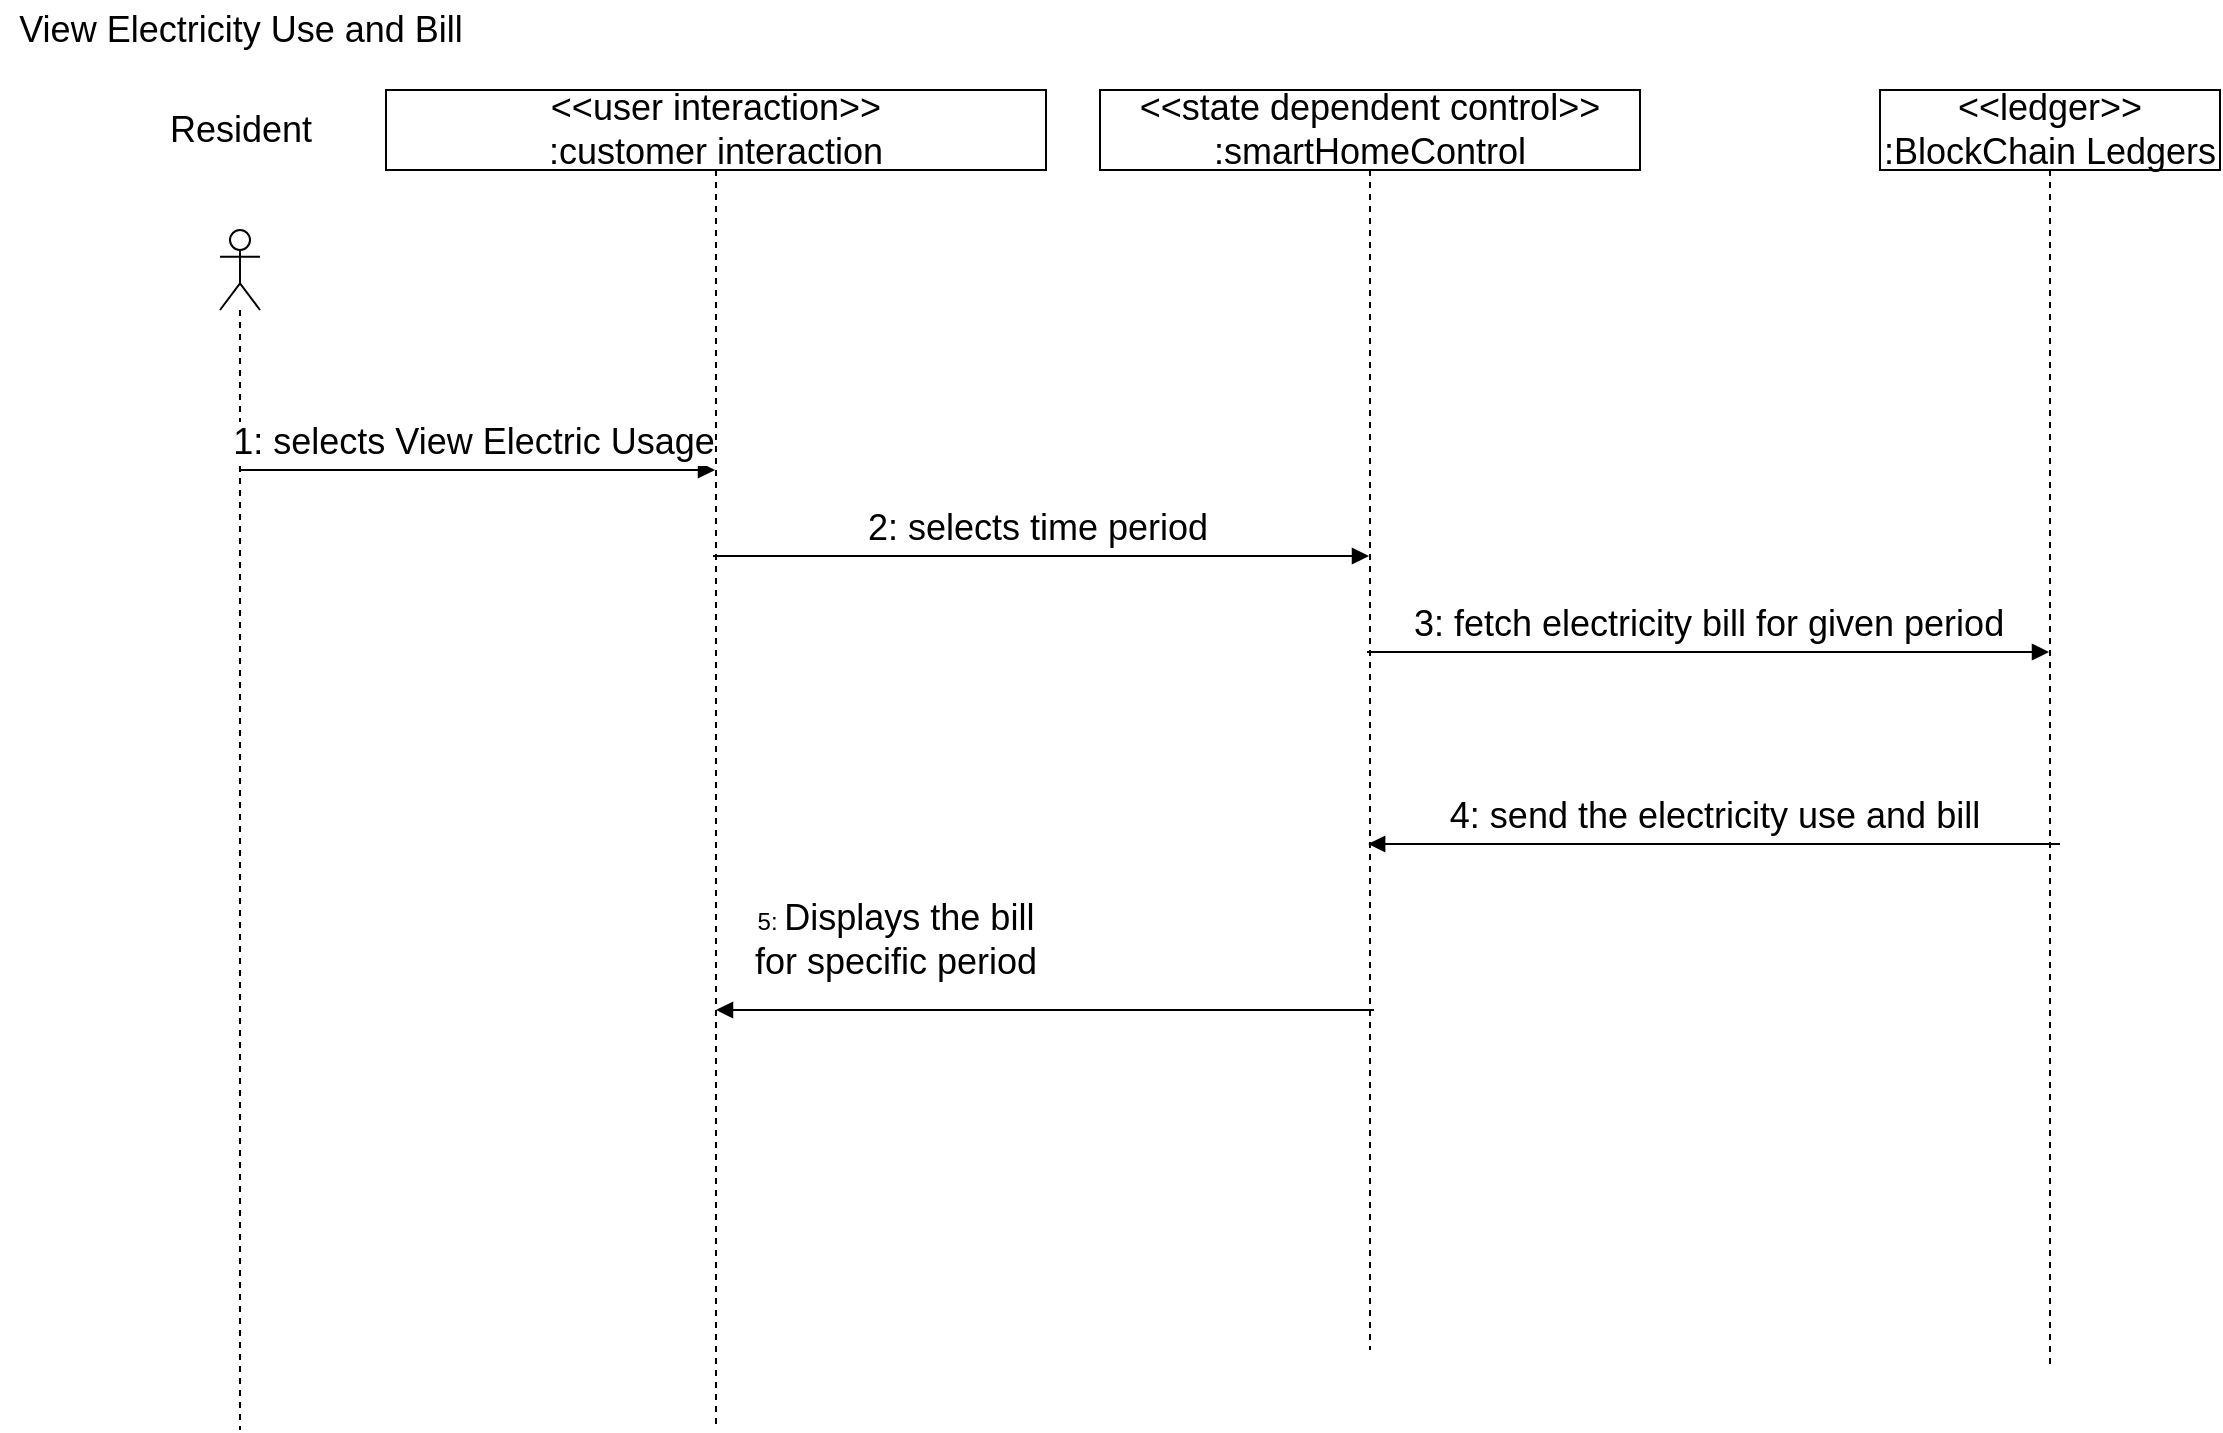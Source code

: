 <mxfile version="17.4.0" type="github">
  <diagram id="yXrdei3feL_6IKJ38tXs" name="Page-1">
    <mxGraphModel dx="2710" dy="-4627" grid="1" gridSize="10" guides="1" tooltips="1" connect="1" arrows="1" fold="1" page="1" pageScale="1" pageWidth="850" pageHeight="1100" math="0" shadow="0">
      <root>
        <mxCell id="0" />
        <mxCell id="1" parent="0" />
        <mxCell id="C8SO_RskQbcLsY3TmYbk-1" value="View Electricity Use and Bill" style="text;html=1;align=center;verticalAlign=middle;resizable=0;points=[];autosize=1;strokeColor=none;fillColor=none;fontSize=18;" vertex="1" parent="1">
          <mxGeometry x="-40" y="6085" width="240" height="30" as="geometry" />
        </mxCell>
        <mxCell id="C8SO_RskQbcLsY3TmYbk-2" value="" style="shape=umlLifeline;participant=umlActor;perimeter=lifelinePerimeter;whiteSpace=wrap;html=1;container=1;collapsible=0;recursiveResize=0;verticalAlign=top;spacingTop=36;outlineConnect=0;fontSize=18;" vertex="1" parent="1">
          <mxGeometry x="70" y="6200" width="20" height="600" as="geometry" />
        </mxCell>
        <mxCell id="C8SO_RskQbcLsY3TmYbk-3" value="1: selects View Electric Usage&amp;nbsp;" style="html=1;verticalAlign=bottom;endArrow=block;rounded=0;fontSize=18;" edge="1" parent="C8SO_RskQbcLsY3TmYbk-2" target="C8SO_RskQbcLsY3TmYbk-5">
          <mxGeometry width="80" relative="1" as="geometry">
            <mxPoint x="10" y="120" as="sourcePoint" />
            <mxPoint x="90" y="120" as="targetPoint" />
          </mxGeometry>
        </mxCell>
        <mxCell id="C8SO_RskQbcLsY3TmYbk-4" value="Resident" style="text;html=1;align=center;verticalAlign=middle;resizable=0;points=[];autosize=1;strokeColor=none;fillColor=none;fontSize=18;" vertex="1" parent="1">
          <mxGeometry x="35" y="6135" width="90" height="30" as="geometry" />
        </mxCell>
        <mxCell id="C8SO_RskQbcLsY3TmYbk-5" value="&amp;lt;&amp;lt;user interaction&amp;gt;&amp;gt;&lt;br&gt;:customer interaction" style="shape=umlLifeline;perimeter=lifelinePerimeter;whiteSpace=wrap;html=1;container=1;collapsible=0;recursiveResize=0;outlineConnect=0;fontSize=18;" vertex="1" parent="1">
          <mxGeometry x="153" y="6130" width="330" height="670" as="geometry" />
        </mxCell>
        <mxCell id="C8SO_RskQbcLsY3TmYbk-14" value="5:&amp;nbsp;&lt;span style=&quot;font-size: 18px ; background-color: rgb(255 , 255 , 255)&quot;&gt;Displays the bill for specific period&lt;/span&gt;" style="text;html=1;strokeColor=none;fillColor=none;align=center;verticalAlign=middle;whiteSpace=wrap;rounded=0;" vertex="1" parent="C8SO_RskQbcLsY3TmYbk-5">
          <mxGeometry x="180" y="410" width="150" height="30" as="geometry" />
        </mxCell>
        <mxCell id="C8SO_RskQbcLsY3TmYbk-7" value="&amp;lt;&amp;lt;state dependent control&amp;gt;&amp;gt;&lt;br&gt;:smartHomeControl" style="shape=umlLifeline;perimeter=lifelinePerimeter;whiteSpace=wrap;html=1;container=1;collapsible=0;recursiveResize=0;outlineConnect=0;fontSize=18;" vertex="1" parent="1">
          <mxGeometry x="510" y="6130" width="270" height="630" as="geometry" />
        </mxCell>
        <mxCell id="C8SO_RskQbcLsY3TmYbk-11" value="" style="html=1;verticalAlign=bottom;endArrow=block;rounded=0;fontSize=18;" edge="1" parent="C8SO_RskQbcLsY3TmYbk-7" target="C8SO_RskQbcLsY3TmYbk-5">
          <mxGeometry x="-1" y="-596" width="80" relative="1" as="geometry">
            <mxPoint x="137" y="460" as="sourcePoint" />
            <mxPoint x="-80" y="460" as="targetPoint" />
            <mxPoint x="595" y="556" as="offset" />
          </mxGeometry>
        </mxCell>
        <mxCell id="C8SO_RskQbcLsY3TmYbk-9" value="&amp;lt;&amp;lt;ledger&amp;gt;&amp;gt;&lt;br&gt;:BlockChain Ledgers" style="shape=umlLifeline;perimeter=lifelinePerimeter;whiteSpace=wrap;html=1;container=1;collapsible=0;recursiveResize=0;outlineConnect=0;fontSize=18;" vertex="1" parent="1">
          <mxGeometry x="900" y="6130" width="170" height="640" as="geometry" />
        </mxCell>
        <mxCell id="C8SO_RskQbcLsY3TmYbk-10" value="4: send the electricity use and bill" style="html=1;verticalAlign=bottom;endArrow=block;rounded=0;fontSize=18;" edge="1" parent="1">
          <mxGeometry width="80" relative="1" as="geometry">
            <mxPoint x="990" y="6507" as="sourcePoint" />
            <mxPoint x="644.071" y="6507" as="targetPoint" />
          </mxGeometry>
        </mxCell>
        <mxCell id="C8SO_RskQbcLsY3TmYbk-13" value="2: selects time period&amp;nbsp;" style="html=1;verticalAlign=bottom;endArrow=block;rounded=0;fontSize=18;" edge="1" parent="1">
          <mxGeometry width="80" relative="1" as="geometry">
            <mxPoint x="316.5" y="6363" as="sourcePoint" />
            <mxPoint x="644.5" y="6363" as="targetPoint" />
          </mxGeometry>
        </mxCell>
        <mxCell id="C8SO_RskQbcLsY3TmYbk-8" value="3: fetch electricity bill for given period" style="html=1;verticalAlign=bottom;endArrow=block;rounded=0;fontSize=18;" edge="1" parent="1">
          <mxGeometry width="80" relative="1" as="geometry">
            <mxPoint x="643.5" y="6411" as="sourcePoint" />
            <mxPoint x="984.5" y="6411" as="targetPoint" />
          </mxGeometry>
        </mxCell>
      </root>
    </mxGraphModel>
  </diagram>
</mxfile>
